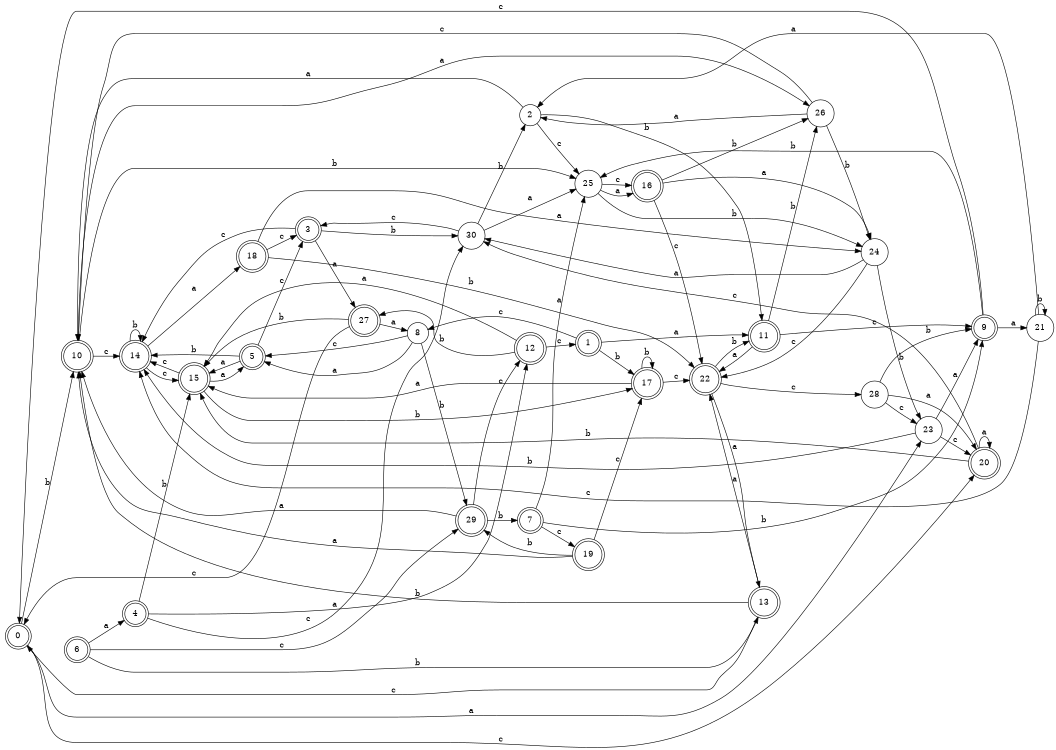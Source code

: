 digraph n25_1 {
__start0 [label="" shape="none"];

rankdir=LR;
size="8,5";

s0 [style="rounded,filled", color="black", fillcolor="white" shape="doublecircle", label="0"];
s1 [style="rounded,filled", color="black", fillcolor="white" shape="doublecircle", label="1"];
s2 [style="filled", color="black", fillcolor="white" shape="circle", label="2"];
s3 [style="rounded,filled", color="black", fillcolor="white" shape="doublecircle", label="3"];
s4 [style="rounded,filled", color="black", fillcolor="white" shape="doublecircle", label="4"];
s5 [style="rounded,filled", color="black", fillcolor="white" shape="doublecircle", label="5"];
s6 [style="rounded,filled", color="black", fillcolor="white" shape="doublecircle", label="6"];
s7 [style="rounded,filled", color="black", fillcolor="white" shape="doublecircle", label="7"];
s8 [style="filled", color="black", fillcolor="white" shape="circle", label="8"];
s9 [style="rounded,filled", color="black", fillcolor="white" shape="doublecircle", label="9"];
s10 [style="rounded,filled", color="black", fillcolor="white" shape="doublecircle", label="10"];
s11 [style="rounded,filled", color="black", fillcolor="white" shape="doublecircle", label="11"];
s12 [style="rounded,filled", color="black", fillcolor="white" shape="doublecircle", label="12"];
s13 [style="rounded,filled", color="black", fillcolor="white" shape="doublecircle", label="13"];
s14 [style="rounded,filled", color="black", fillcolor="white" shape="doublecircle", label="14"];
s15 [style="rounded,filled", color="black", fillcolor="white" shape="doublecircle", label="15"];
s16 [style="rounded,filled", color="black", fillcolor="white" shape="doublecircle", label="16"];
s17 [style="rounded,filled", color="black", fillcolor="white" shape="doublecircle", label="17"];
s18 [style="rounded,filled", color="black", fillcolor="white" shape="doublecircle", label="18"];
s19 [style="rounded,filled", color="black", fillcolor="white" shape="doublecircle", label="19"];
s20 [style="rounded,filled", color="black", fillcolor="white" shape="doublecircle", label="20"];
s21 [style="filled", color="black", fillcolor="white" shape="circle", label="21"];
s22 [style="rounded,filled", color="black", fillcolor="white" shape="doublecircle", label="22"];
s23 [style="filled", color="black", fillcolor="white" shape="circle", label="23"];
s24 [style="filled", color="black", fillcolor="white" shape="circle", label="24"];
s25 [style="filled", color="black", fillcolor="white" shape="circle", label="25"];
s26 [style="filled", color="black", fillcolor="white" shape="circle", label="26"];
s27 [style="rounded,filled", color="black", fillcolor="white" shape="doublecircle", label="27"];
s28 [style="filled", color="black", fillcolor="white" shape="circle", label="28"];
s29 [style="rounded,filled", color="black", fillcolor="white" shape="doublecircle", label="29"];
s30 [style="filled", color="black", fillcolor="white" shape="circle", label="30"];
s0 -> s23 [label="a"];
s0 -> s10 [label="b"];
s0 -> s20 [label="c"];
s1 -> s11 [label="a"];
s1 -> s17 [label="b"];
s1 -> s8 [label="c"];
s2 -> s10 [label="a"];
s2 -> s11 [label="b"];
s2 -> s25 [label="c"];
s3 -> s27 [label="a"];
s3 -> s30 [label="b"];
s3 -> s14 [label="c"];
s4 -> s12 [label="a"];
s4 -> s15 [label="b"];
s4 -> s30 [label="c"];
s5 -> s15 [label="a"];
s5 -> s14 [label="b"];
s5 -> s3 [label="c"];
s6 -> s4 [label="a"];
s6 -> s13 [label="b"];
s6 -> s29 [label="c"];
s7 -> s25 [label="a"];
s7 -> s9 [label="b"];
s7 -> s19 [label="c"];
s8 -> s5 [label="a"];
s8 -> s29 [label="b"];
s8 -> s5 [label="c"];
s9 -> s21 [label="a"];
s9 -> s25 [label="b"];
s9 -> s0 [label="c"];
s10 -> s26 [label="a"];
s10 -> s25 [label="b"];
s10 -> s14 [label="c"];
s11 -> s22 [label="a"];
s11 -> s26 [label="b"];
s11 -> s9 [label="c"];
s12 -> s15 [label="a"];
s12 -> s27 [label="b"];
s12 -> s1 [label="c"];
s13 -> s22 [label="a"];
s13 -> s10 [label="b"];
s13 -> s0 [label="c"];
s14 -> s18 [label="a"];
s14 -> s14 [label="b"];
s14 -> s15 [label="c"];
s15 -> s5 [label="a"];
s15 -> s17 [label="b"];
s15 -> s14 [label="c"];
s16 -> s24 [label="a"];
s16 -> s26 [label="b"];
s16 -> s22 [label="c"];
s17 -> s15 [label="a"];
s17 -> s17 [label="b"];
s17 -> s22 [label="c"];
s18 -> s24 [label="a"];
s18 -> s22 [label="b"];
s18 -> s3 [label="c"];
s19 -> s10 [label="a"];
s19 -> s29 [label="b"];
s19 -> s17 [label="c"];
s20 -> s20 [label="a"];
s20 -> s15 [label="b"];
s20 -> s30 [label="c"];
s21 -> s2 [label="a"];
s21 -> s21 [label="b"];
s21 -> s14 [label="c"];
s22 -> s13 [label="a"];
s22 -> s11 [label="b"];
s22 -> s28 [label="c"];
s23 -> s9 [label="a"];
s23 -> s14 [label="b"];
s23 -> s20 [label="c"];
s24 -> s30 [label="a"];
s24 -> s23 [label="b"];
s24 -> s22 [label="c"];
s25 -> s16 [label="a"];
s25 -> s24 [label="b"];
s25 -> s16 [label="c"];
s26 -> s2 [label="a"];
s26 -> s24 [label="b"];
s26 -> s10 [label="c"];
s27 -> s8 [label="a"];
s27 -> s15 [label="b"];
s27 -> s0 [label="c"];
s28 -> s20 [label="a"];
s28 -> s9 [label="b"];
s28 -> s23 [label="c"];
s29 -> s10 [label="a"];
s29 -> s7 [label="b"];
s29 -> s12 [label="c"];
s30 -> s25 [label="a"];
s30 -> s2 [label="b"];
s30 -> s3 [label="c"];

}